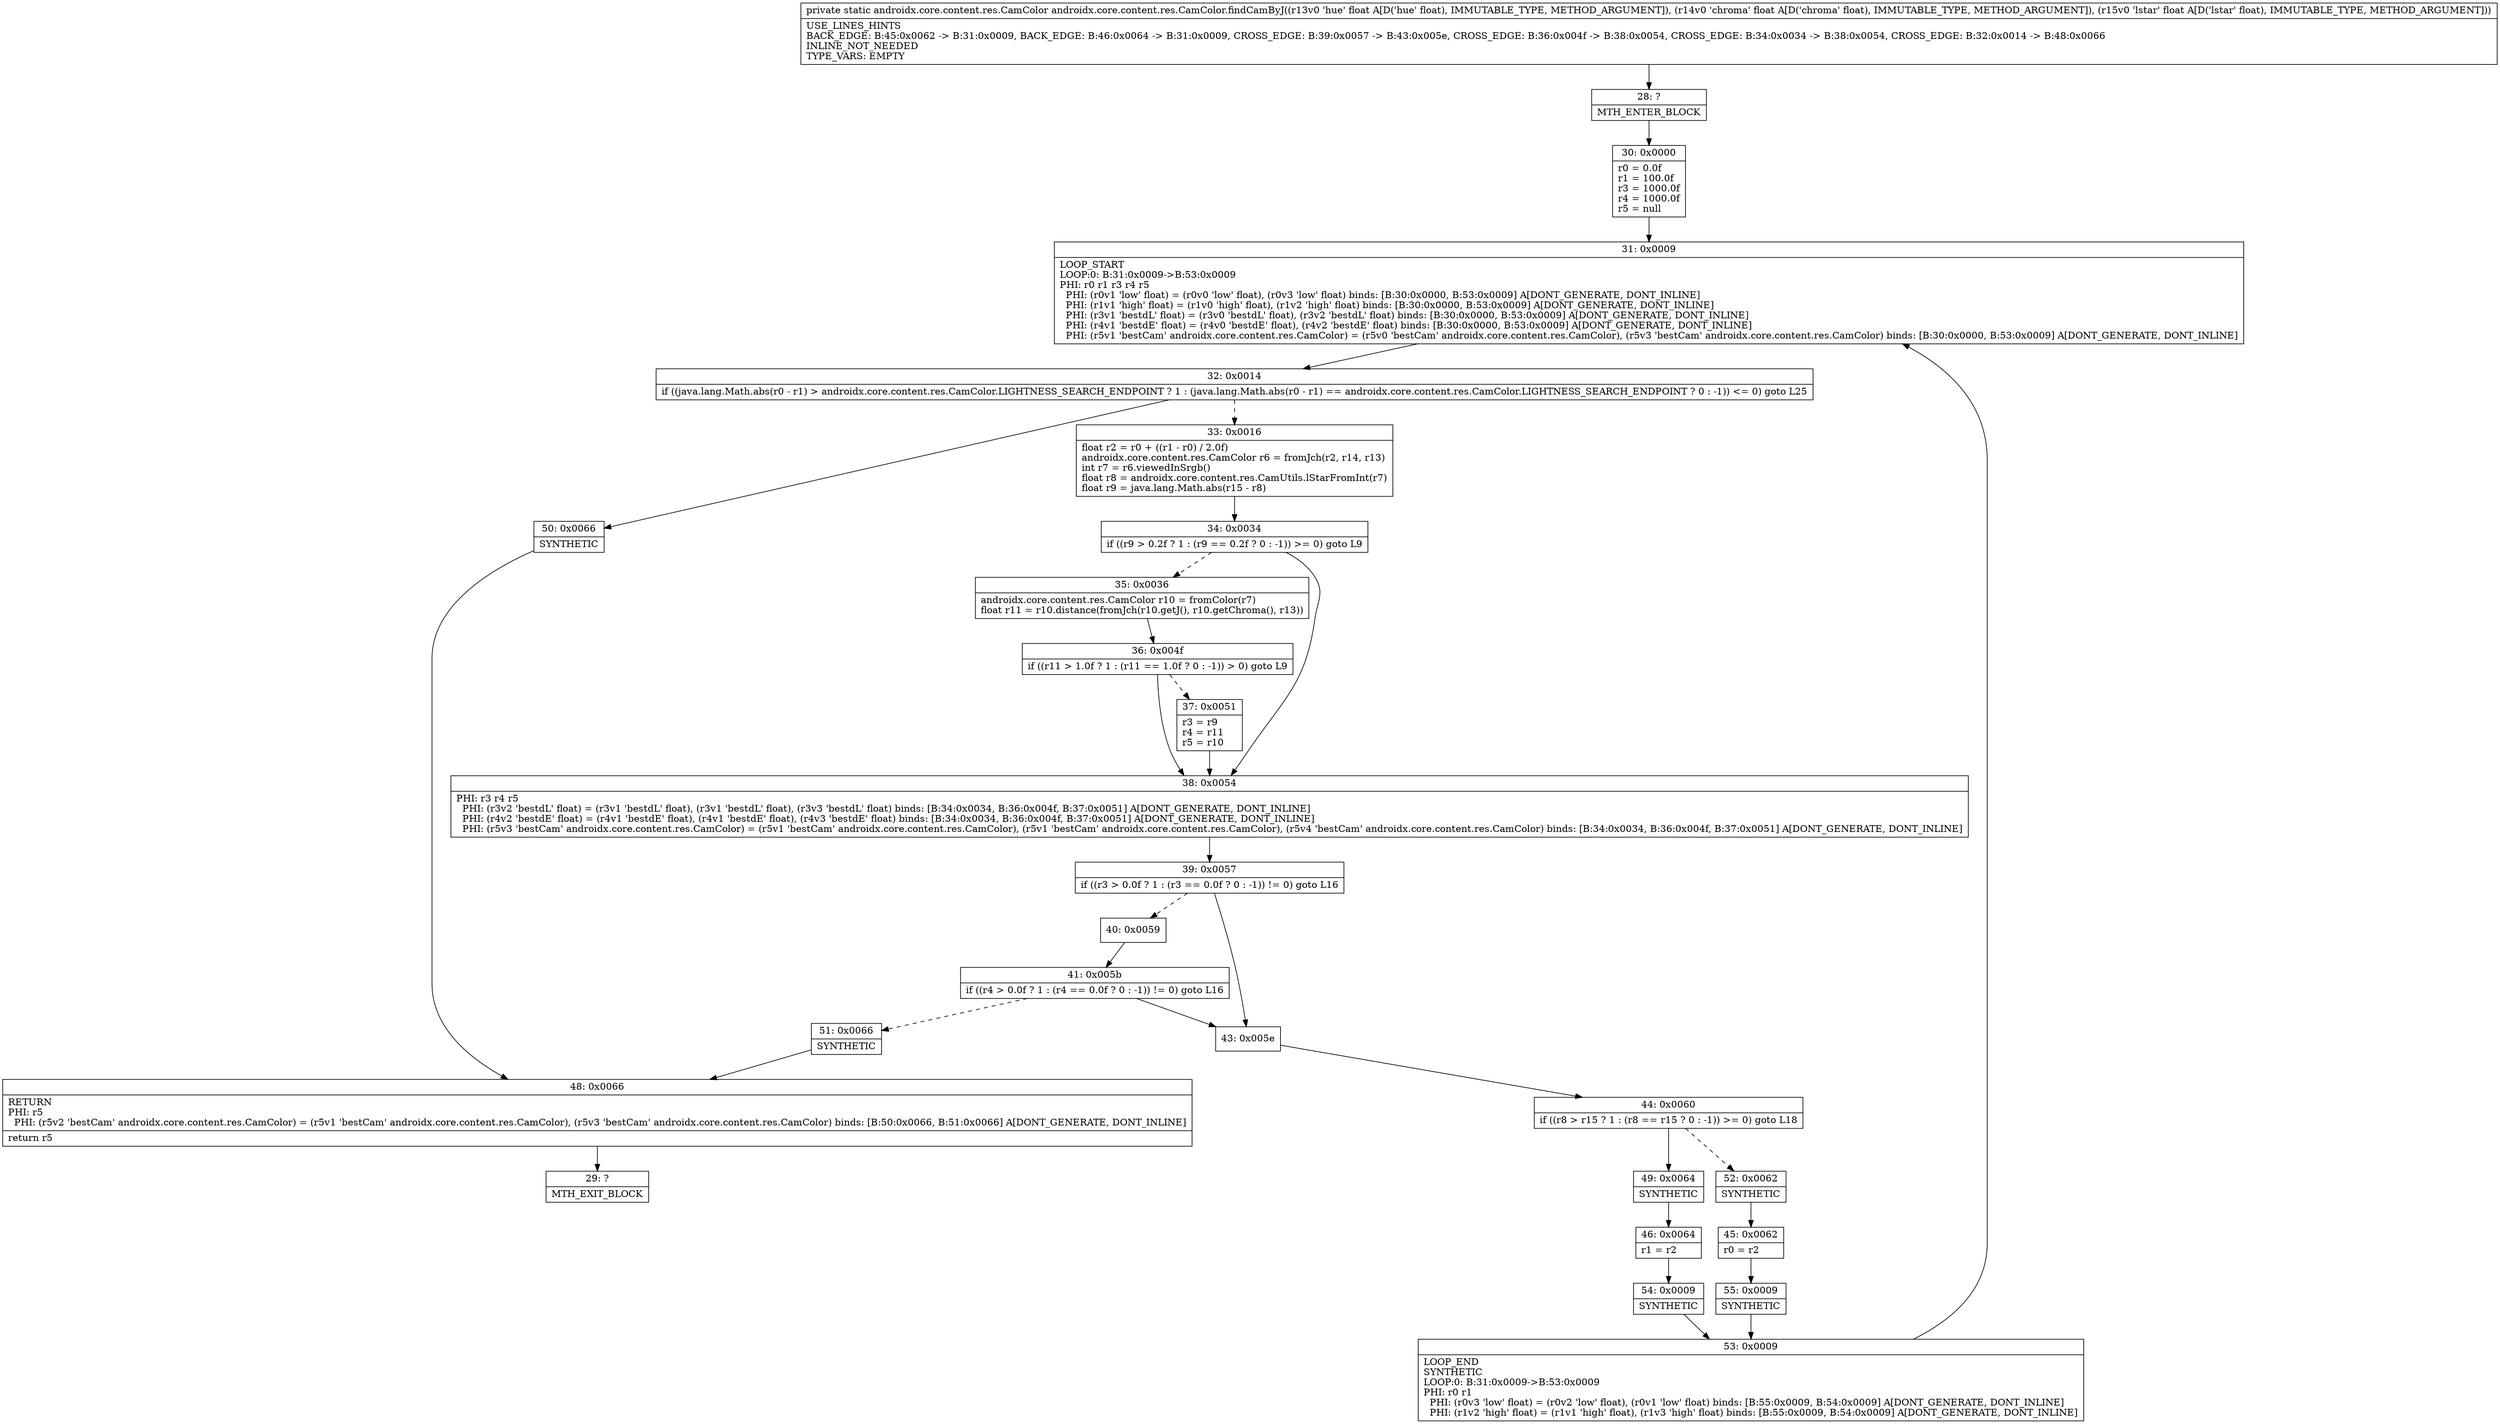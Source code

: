 digraph "CFG forandroidx.core.content.res.CamColor.findCamByJ(FFF)Landroidx\/core\/content\/res\/CamColor;" {
Node_28 [shape=record,label="{28\:\ ?|MTH_ENTER_BLOCK\l}"];
Node_30 [shape=record,label="{30\:\ 0x0000|r0 = 0.0f\lr1 = 100.0f\lr3 = 1000.0f\lr4 = 1000.0f\lr5 = null\l}"];
Node_31 [shape=record,label="{31\:\ 0x0009|LOOP_START\lLOOP:0: B:31:0x0009\-\>B:53:0x0009\lPHI: r0 r1 r3 r4 r5 \l  PHI: (r0v1 'low' float) = (r0v0 'low' float), (r0v3 'low' float) binds: [B:30:0x0000, B:53:0x0009] A[DONT_GENERATE, DONT_INLINE]\l  PHI: (r1v1 'high' float) = (r1v0 'high' float), (r1v2 'high' float) binds: [B:30:0x0000, B:53:0x0009] A[DONT_GENERATE, DONT_INLINE]\l  PHI: (r3v1 'bestdL' float) = (r3v0 'bestdL' float), (r3v2 'bestdL' float) binds: [B:30:0x0000, B:53:0x0009] A[DONT_GENERATE, DONT_INLINE]\l  PHI: (r4v1 'bestdE' float) = (r4v0 'bestdE' float), (r4v2 'bestdE' float) binds: [B:30:0x0000, B:53:0x0009] A[DONT_GENERATE, DONT_INLINE]\l  PHI: (r5v1 'bestCam' androidx.core.content.res.CamColor) = (r5v0 'bestCam' androidx.core.content.res.CamColor), (r5v3 'bestCam' androidx.core.content.res.CamColor) binds: [B:30:0x0000, B:53:0x0009] A[DONT_GENERATE, DONT_INLINE]\l}"];
Node_32 [shape=record,label="{32\:\ 0x0014|if ((java.lang.Math.abs(r0 \- r1) \> androidx.core.content.res.CamColor.LIGHTNESS_SEARCH_ENDPOINT ? 1 : (java.lang.Math.abs(r0 \- r1) == androidx.core.content.res.CamColor.LIGHTNESS_SEARCH_ENDPOINT ? 0 : \-1)) \<= 0) goto L25\l}"];
Node_33 [shape=record,label="{33\:\ 0x0016|float r2 = r0 + ((r1 \- r0) \/ 2.0f)\landroidx.core.content.res.CamColor r6 = fromJch(r2, r14, r13)\lint r7 = r6.viewedInSrgb()\lfloat r8 = androidx.core.content.res.CamUtils.lStarFromInt(r7)\lfloat r9 = java.lang.Math.abs(r15 \- r8)\l}"];
Node_34 [shape=record,label="{34\:\ 0x0034|if ((r9 \> 0.2f ? 1 : (r9 == 0.2f ? 0 : \-1)) \>= 0) goto L9\l}"];
Node_35 [shape=record,label="{35\:\ 0x0036|androidx.core.content.res.CamColor r10 = fromColor(r7)\lfloat r11 = r10.distance(fromJch(r10.getJ(), r10.getChroma(), r13))\l}"];
Node_36 [shape=record,label="{36\:\ 0x004f|if ((r11 \> 1.0f ? 1 : (r11 == 1.0f ? 0 : \-1)) \> 0) goto L9\l}"];
Node_37 [shape=record,label="{37\:\ 0x0051|r3 = r9\lr4 = r11\lr5 = r10\l}"];
Node_38 [shape=record,label="{38\:\ 0x0054|PHI: r3 r4 r5 \l  PHI: (r3v2 'bestdL' float) = (r3v1 'bestdL' float), (r3v1 'bestdL' float), (r3v3 'bestdL' float) binds: [B:34:0x0034, B:36:0x004f, B:37:0x0051] A[DONT_GENERATE, DONT_INLINE]\l  PHI: (r4v2 'bestdE' float) = (r4v1 'bestdE' float), (r4v1 'bestdE' float), (r4v3 'bestdE' float) binds: [B:34:0x0034, B:36:0x004f, B:37:0x0051] A[DONT_GENERATE, DONT_INLINE]\l  PHI: (r5v3 'bestCam' androidx.core.content.res.CamColor) = (r5v1 'bestCam' androidx.core.content.res.CamColor), (r5v1 'bestCam' androidx.core.content.res.CamColor), (r5v4 'bestCam' androidx.core.content.res.CamColor) binds: [B:34:0x0034, B:36:0x004f, B:37:0x0051] A[DONT_GENERATE, DONT_INLINE]\l}"];
Node_39 [shape=record,label="{39\:\ 0x0057|if ((r3 \> 0.0f ? 1 : (r3 == 0.0f ? 0 : \-1)) != 0) goto L16\l}"];
Node_40 [shape=record,label="{40\:\ 0x0059}"];
Node_41 [shape=record,label="{41\:\ 0x005b|if ((r4 \> 0.0f ? 1 : (r4 == 0.0f ? 0 : \-1)) != 0) goto L16\l}"];
Node_51 [shape=record,label="{51\:\ 0x0066|SYNTHETIC\l}"];
Node_48 [shape=record,label="{48\:\ 0x0066|RETURN\lPHI: r5 \l  PHI: (r5v2 'bestCam' androidx.core.content.res.CamColor) = (r5v1 'bestCam' androidx.core.content.res.CamColor), (r5v3 'bestCam' androidx.core.content.res.CamColor) binds: [B:50:0x0066, B:51:0x0066] A[DONT_GENERATE, DONT_INLINE]\l|return r5\l}"];
Node_29 [shape=record,label="{29\:\ ?|MTH_EXIT_BLOCK\l}"];
Node_43 [shape=record,label="{43\:\ 0x005e}"];
Node_44 [shape=record,label="{44\:\ 0x0060|if ((r8 \> r15 ? 1 : (r8 == r15 ? 0 : \-1)) \>= 0) goto L18\l}"];
Node_49 [shape=record,label="{49\:\ 0x0064|SYNTHETIC\l}"];
Node_46 [shape=record,label="{46\:\ 0x0064|r1 = r2\l}"];
Node_54 [shape=record,label="{54\:\ 0x0009|SYNTHETIC\l}"];
Node_53 [shape=record,label="{53\:\ 0x0009|LOOP_END\lSYNTHETIC\lLOOP:0: B:31:0x0009\-\>B:53:0x0009\lPHI: r0 r1 \l  PHI: (r0v3 'low' float) = (r0v2 'low' float), (r0v1 'low' float) binds: [B:55:0x0009, B:54:0x0009] A[DONT_GENERATE, DONT_INLINE]\l  PHI: (r1v2 'high' float) = (r1v1 'high' float), (r1v3 'high' float) binds: [B:55:0x0009, B:54:0x0009] A[DONT_GENERATE, DONT_INLINE]\l}"];
Node_52 [shape=record,label="{52\:\ 0x0062|SYNTHETIC\l}"];
Node_45 [shape=record,label="{45\:\ 0x0062|r0 = r2\l}"];
Node_55 [shape=record,label="{55\:\ 0x0009|SYNTHETIC\l}"];
Node_50 [shape=record,label="{50\:\ 0x0066|SYNTHETIC\l}"];
MethodNode[shape=record,label="{private static androidx.core.content.res.CamColor androidx.core.content.res.CamColor.findCamByJ((r13v0 'hue' float A[D('hue' float), IMMUTABLE_TYPE, METHOD_ARGUMENT]), (r14v0 'chroma' float A[D('chroma' float), IMMUTABLE_TYPE, METHOD_ARGUMENT]), (r15v0 'lstar' float A[D('lstar' float), IMMUTABLE_TYPE, METHOD_ARGUMENT]))  | USE_LINES_HINTS\lBACK_EDGE: B:45:0x0062 \-\> B:31:0x0009, BACK_EDGE: B:46:0x0064 \-\> B:31:0x0009, CROSS_EDGE: B:39:0x0057 \-\> B:43:0x005e, CROSS_EDGE: B:36:0x004f \-\> B:38:0x0054, CROSS_EDGE: B:34:0x0034 \-\> B:38:0x0054, CROSS_EDGE: B:32:0x0014 \-\> B:48:0x0066\lINLINE_NOT_NEEDED\lTYPE_VARS: EMPTY\l}"];
MethodNode -> Node_28;Node_28 -> Node_30;
Node_30 -> Node_31;
Node_31 -> Node_32;
Node_32 -> Node_33[style=dashed];
Node_32 -> Node_50;
Node_33 -> Node_34;
Node_34 -> Node_35[style=dashed];
Node_34 -> Node_38;
Node_35 -> Node_36;
Node_36 -> Node_37[style=dashed];
Node_36 -> Node_38;
Node_37 -> Node_38;
Node_38 -> Node_39;
Node_39 -> Node_40[style=dashed];
Node_39 -> Node_43;
Node_40 -> Node_41;
Node_41 -> Node_43;
Node_41 -> Node_51[style=dashed];
Node_51 -> Node_48;
Node_48 -> Node_29;
Node_43 -> Node_44;
Node_44 -> Node_49;
Node_44 -> Node_52[style=dashed];
Node_49 -> Node_46;
Node_46 -> Node_54;
Node_54 -> Node_53;
Node_53 -> Node_31;
Node_52 -> Node_45;
Node_45 -> Node_55;
Node_55 -> Node_53;
Node_50 -> Node_48;
}

